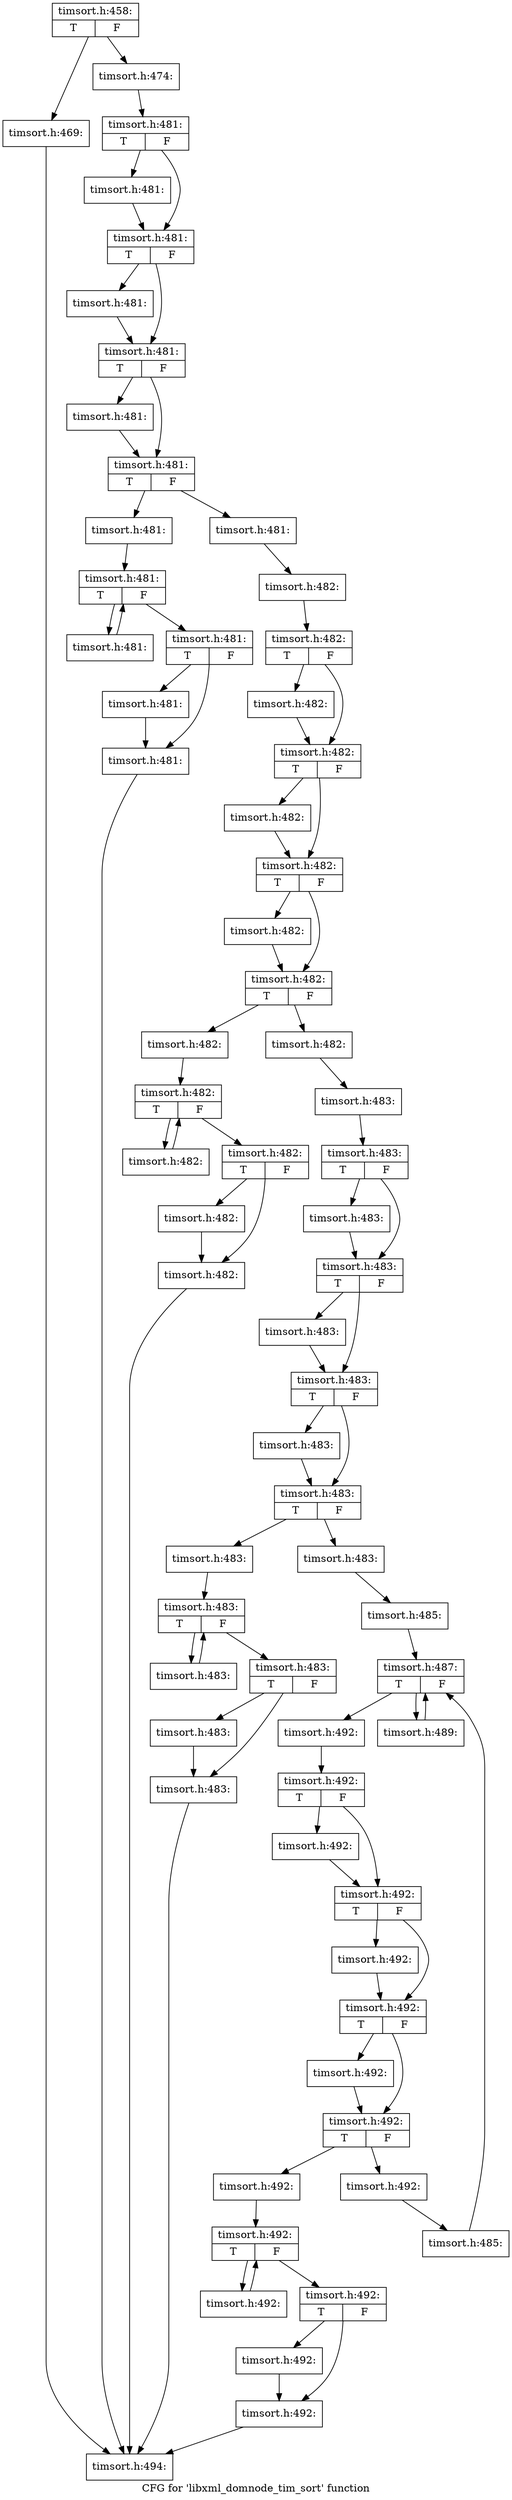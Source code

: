 digraph "CFG for 'libxml_domnode_tim_sort' function" {
	label="CFG for 'libxml_domnode_tim_sort' function";

	Node0x4652e70 [shape=record,label="{timsort.h:458:|{<s0>T|<s1>F}}"];
	Node0x4652e70 -> Node0x4657140;
	Node0x4652e70 -> Node0x4657190;
	Node0x4657140 [shape=record,label="{timsort.h:469:}"];
	Node0x4657140 -> Node0x4609f30;
	Node0x4657190 [shape=record,label="{timsort.h:474:}"];
	Node0x4657190 -> Node0x4652960;
	Node0x4652960 [shape=record,label="{timsort.h:481:|{<s0>T|<s1>F}}"];
	Node0x4652960 -> Node0x465a630;
	Node0x4652960 -> Node0x465a5e0;
	Node0x465a630 [shape=record,label="{timsort.h:481:}"];
	Node0x465a630 -> Node0x465a5e0;
	Node0x465a5e0 [shape=record,label="{timsort.h:481:|{<s0>T|<s1>F}}"];
	Node0x465a5e0 -> Node0x465ade0;
	Node0x465a5e0 -> Node0x465ae30;
	Node0x465ade0 [shape=record,label="{timsort.h:481:}"];
	Node0x465ade0 -> Node0x465ae30;
	Node0x465ae30 [shape=record,label="{timsort.h:481:|{<s0>T|<s1>F}}"];
	Node0x465ae30 -> Node0x465b350;
	Node0x465ae30 -> Node0x465b3a0;
	Node0x465b350 [shape=record,label="{timsort.h:481:}"];
	Node0x465b350 -> Node0x465b3a0;
	Node0x465b3a0 [shape=record,label="{timsort.h:481:|{<s0>T|<s1>F}}"];
	Node0x465b3a0 -> Node0x465c2b0;
	Node0x465b3a0 -> Node0x465c300;
	Node0x465c2b0 [shape=record,label="{timsort.h:481:}"];
	Node0x465c2b0 -> Node0x465c580;
	Node0x465c580 [shape=record,label="{timsort.h:481:|{<s0>T|<s1>F}}"];
	Node0x465c580 -> Node0x465c7e0;
	Node0x465c580 -> Node0x465c6d0;
	Node0x465c7e0 [shape=record,label="{timsort.h:481:}"];
	Node0x465c7e0 -> Node0x465c580;
	Node0x465c6d0 [shape=record,label="{timsort.h:481:|{<s0>T|<s1>F}}"];
	Node0x465c6d0 -> Node0x465a300;
	Node0x465c6d0 -> Node0x466c910;
	Node0x465a300 [shape=record,label="{timsort.h:481:}"];
	Node0x465a300 -> Node0x466c910;
	Node0x466c910 [shape=record,label="{timsort.h:481:}"];
	Node0x466c910 -> Node0x4609f30;
	Node0x465c300 [shape=record,label="{timsort.h:481:}"];
	Node0x465c300 -> Node0x46528c0;
	Node0x46528c0 [shape=record,label="{timsort.h:482:}"];
	Node0x46528c0 -> Node0x466cff0;
	Node0x466cff0 [shape=record,label="{timsort.h:482:|{<s0>T|<s1>F}}"];
	Node0x466cff0 -> Node0x466d8a0;
	Node0x466cff0 -> Node0x466d8f0;
	Node0x466d8a0 [shape=record,label="{timsort.h:482:}"];
	Node0x466d8a0 -> Node0x466d8f0;
	Node0x466d8f0 [shape=record,label="{timsort.h:482:|{<s0>T|<s1>F}}"];
	Node0x466d8f0 -> Node0x466dd10;
	Node0x466d8f0 -> Node0x466dd60;
	Node0x466dd10 [shape=record,label="{timsort.h:482:}"];
	Node0x466dd10 -> Node0x466dd60;
	Node0x466dd60 [shape=record,label="{timsort.h:482:|{<s0>T|<s1>F}}"];
	Node0x466dd60 -> Node0x466e280;
	Node0x466dd60 -> Node0x466e2d0;
	Node0x466e280 [shape=record,label="{timsort.h:482:}"];
	Node0x466e280 -> Node0x466e2d0;
	Node0x466e2d0 [shape=record,label="{timsort.h:482:|{<s0>T|<s1>F}}"];
	Node0x466e2d0 -> Node0x466f300;
	Node0x466e2d0 -> Node0x466f350;
	Node0x466f300 [shape=record,label="{timsort.h:482:}"];
	Node0x466f300 -> Node0x466f620;
	Node0x466f620 [shape=record,label="{timsort.h:482:|{<s0>T|<s1>F}}"];
	Node0x466f620 -> Node0x466f880;
	Node0x466f620 -> Node0x466f770;
	Node0x466f880 [shape=record,label="{timsort.h:482:}"];
	Node0x466f880 -> Node0x466f620;
	Node0x466f770 [shape=record,label="{timsort.h:482:|{<s0>T|<s1>F}}"];
	Node0x466f770 -> Node0x4670390;
	Node0x466f770 -> Node0x46703e0;
	Node0x4670390 [shape=record,label="{timsort.h:482:}"];
	Node0x4670390 -> Node0x46703e0;
	Node0x46703e0 [shape=record,label="{timsort.h:482:}"];
	Node0x46703e0 -> Node0x4609f30;
	Node0x466f350 [shape=record,label="{timsort.h:482:}"];
	Node0x466f350 -> Node0x4652910;
	Node0x4652910 [shape=record,label="{timsort.h:483:}"];
	Node0x4652910 -> Node0x4670c40;
	Node0x4670c40 [shape=record,label="{timsort.h:483:|{<s0>T|<s1>F}}"];
	Node0x4670c40 -> Node0x4671030;
	Node0x4670c40 -> Node0x4671080;
	Node0x4671030 [shape=record,label="{timsort.h:483:}"];
	Node0x4671030 -> Node0x4671080;
	Node0x4671080 [shape=record,label="{timsort.h:483:|{<s0>T|<s1>F}}"];
	Node0x4671080 -> Node0x46714a0;
	Node0x4671080 -> Node0x46714f0;
	Node0x46714a0 [shape=record,label="{timsort.h:483:}"];
	Node0x46714a0 -> Node0x46714f0;
	Node0x46714f0 [shape=record,label="{timsort.h:483:|{<s0>T|<s1>F}}"];
	Node0x46714f0 -> Node0x4671a10;
	Node0x46714f0 -> Node0x4671a60;
	Node0x4671a10 [shape=record,label="{timsort.h:483:}"];
	Node0x4671a10 -> Node0x4671a60;
	Node0x4671a60 [shape=record,label="{timsort.h:483:|{<s0>T|<s1>F}}"];
	Node0x4671a60 -> Node0x46729a0;
	Node0x4671a60 -> Node0x46729f0;
	Node0x46729a0 [shape=record,label="{timsort.h:483:}"];
	Node0x46729a0 -> Node0x4672cd0;
	Node0x4672cd0 [shape=record,label="{timsort.h:483:|{<s0>T|<s1>F}}"];
	Node0x4672cd0 -> Node0x4672f70;
	Node0x4672cd0 -> Node0x4672e60;
	Node0x4672f70 [shape=record,label="{timsort.h:483:}"];
	Node0x4672f70 -> Node0x4672cd0;
	Node0x4672e60 [shape=record,label="{timsort.h:483:|{<s0>T|<s1>F}}"];
	Node0x4672e60 -> Node0x4673b30;
	Node0x4672e60 -> Node0x4673b80;
	Node0x4673b30 [shape=record,label="{timsort.h:483:}"];
	Node0x4673b30 -> Node0x4673b80;
	Node0x4673b80 [shape=record,label="{timsort.h:483:}"];
	Node0x4673b80 -> Node0x4609f30;
	Node0x46729f0 [shape=record,label="{timsort.h:483:}"];
	Node0x46729f0 -> Node0x466cd30;
	Node0x466cd30 [shape=record,label="{timsort.h:485:}"];
	Node0x466cd30 -> Node0x4674690;
	Node0x4674690 [shape=record,label="{timsort.h:487:|{<s0>T|<s1>F}}"];
	Node0x4674690 -> Node0x46748a0;
	Node0x4674690 -> Node0x4674850;
	Node0x4674850 [shape=record,label="{timsort.h:489:}"];
	Node0x4674850 -> Node0x4674690;
	Node0x46748a0 [shape=record,label="{timsort.h:492:}"];
	Node0x46748a0 -> Node0x4675d70;
	Node0x4675d70 [shape=record,label="{timsort.h:492:|{<s0>T|<s1>F}}"];
	Node0x4675d70 -> Node0x46761c0;
	Node0x4675d70 -> Node0x4676210;
	Node0x46761c0 [shape=record,label="{timsort.h:492:}"];
	Node0x46761c0 -> Node0x4676210;
	Node0x4676210 [shape=record,label="{timsort.h:492:|{<s0>T|<s1>F}}"];
	Node0x4676210 -> Node0x4676630;
	Node0x4676210 -> Node0x4676680;
	Node0x4676630 [shape=record,label="{timsort.h:492:}"];
	Node0x4676630 -> Node0x4676680;
	Node0x4676680 [shape=record,label="{timsort.h:492:|{<s0>T|<s1>F}}"];
	Node0x4676680 -> Node0x4676ba0;
	Node0x4676680 -> Node0x4676bf0;
	Node0x4676ba0 [shape=record,label="{timsort.h:492:}"];
	Node0x4676ba0 -> Node0x4676bf0;
	Node0x4676bf0 [shape=record,label="{timsort.h:492:|{<s0>T|<s1>F}}"];
	Node0x4676bf0 -> Node0x4674fd0;
	Node0x4676bf0 -> Node0x4674c90;
	Node0x4674fd0 [shape=record,label="{timsort.h:492:}"];
	Node0x4674fd0 -> Node0x466e5e0;
	Node0x466e5e0 [shape=record,label="{timsort.h:492:|{<s0>T|<s1>F}}"];
	Node0x466e5e0 -> Node0x4678020;
	Node0x466e5e0 -> Node0x4677f10;
	Node0x4678020 [shape=record,label="{timsort.h:492:}"];
	Node0x4678020 -> Node0x466e5e0;
	Node0x4677f10 [shape=record,label="{timsort.h:492:|{<s0>T|<s1>F}}"];
	Node0x4677f10 -> Node0x4678b30;
	Node0x4677f10 -> Node0x4678b80;
	Node0x4678b30 [shape=record,label="{timsort.h:492:}"];
	Node0x4678b30 -> Node0x4678b80;
	Node0x4678b80 [shape=record,label="{timsort.h:492:}"];
	Node0x4678b80 -> Node0x4609f30;
	Node0x4674c90 [shape=record,label="{timsort.h:492:}"];
	Node0x4674c90 -> Node0x46751d0;
	Node0x46751d0 [shape=record,label="{timsort.h:485:}"];
	Node0x46751d0 -> Node0x4674690;
	Node0x4609f30 [shape=record,label="{timsort.h:494:}"];
}
